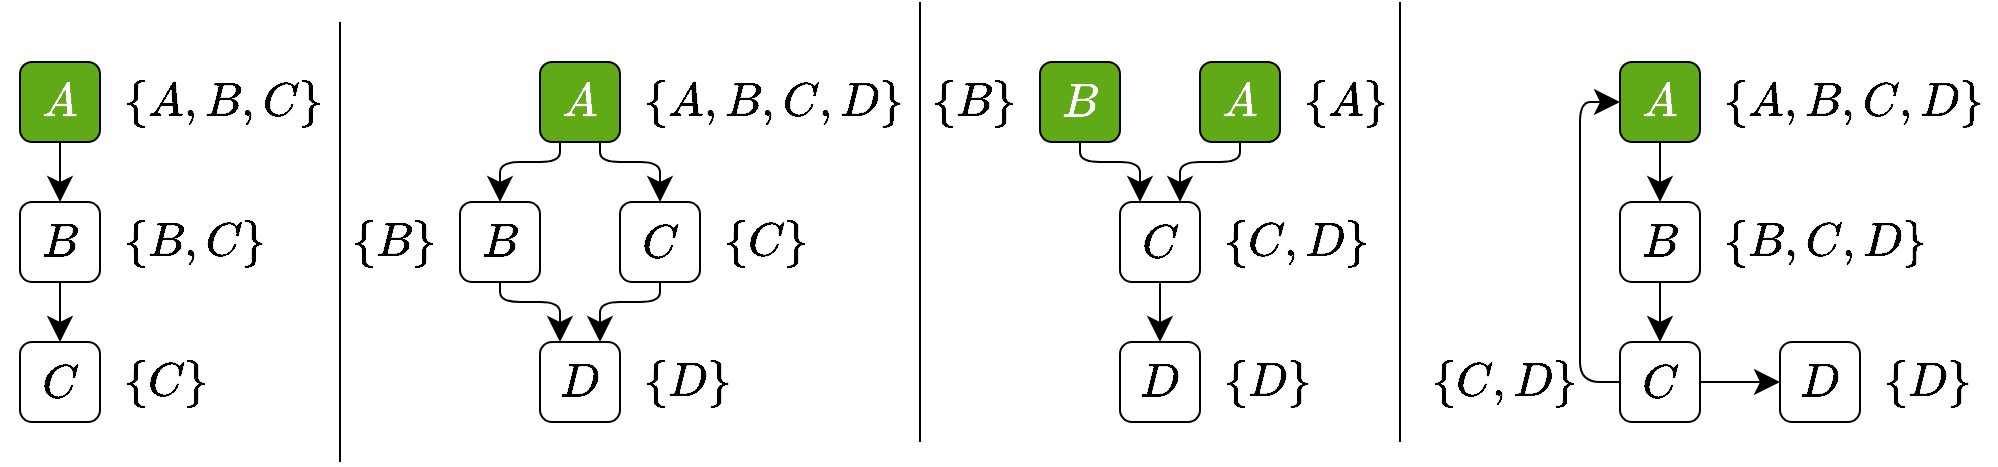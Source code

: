 <mxfile version="13.9.9" type="device"><diagram id="Cxy-oAZrzOLBAlKcDHfx" name="Page-1"><mxGraphModel dx="1278" dy="1136" grid="1" gridSize="10" guides="1" tooltips="1" connect="1" arrows="1" fold="1" page="1" pageScale="1" pageWidth="850" pageHeight="1100" math="1" shadow="0"><root><mxCell id="0"/><mxCell id="1" parent="0"/><mxCell id="VRymAEyvyEHkhmnDbjB--32" style="edgeStyle=orthogonalEdgeStyle;rounded=1;orthogonalLoop=1;jettySize=auto;html=1;exitX=0.5;exitY=1;exitDx=0;exitDy=0;entryX=0.5;entryY=0;entryDx=0;entryDy=0;endSize=10;fontSize=20;" edge="1" parent="1" source="VRymAEyvyEHkhmnDbjB--2" target="VRymAEyvyEHkhmnDbjB--4"><mxGeometry relative="1" as="geometry"/></mxCell><mxCell id="VRymAEyvyEHkhmnDbjB--2" value="$$A$$" style="rounded=1;whiteSpace=wrap;html=1;fontSize=20;fillColor=#60a917;fontColor=#ffffff;" vertex="1" parent="1"><mxGeometry x="150" y="80" width="40" height="40" as="geometry"/></mxCell><mxCell id="VRymAEyvyEHkhmnDbjB--3" value="$$\{A,B,C\}$$" style="text;html=1;strokeColor=none;fillColor=none;align=left;verticalAlign=middle;whiteSpace=wrap;rounded=0;fontSize=20;" vertex="1" parent="1"><mxGeometry x="200" y="80" width="110" height="40" as="geometry"/></mxCell><mxCell id="VRymAEyvyEHkhmnDbjB--33" style="edgeStyle=orthogonalEdgeStyle;rounded=1;orthogonalLoop=1;jettySize=auto;html=1;exitX=0.5;exitY=1;exitDx=0;exitDy=0;entryX=0.5;entryY=0;entryDx=0;entryDy=0;endSize=10;fontSize=20;" edge="1" parent="1" source="VRymAEyvyEHkhmnDbjB--4" target="VRymAEyvyEHkhmnDbjB--6"><mxGeometry relative="1" as="geometry"/></mxCell><mxCell id="VRymAEyvyEHkhmnDbjB--4" value="$$B$$" style="rounded=1;whiteSpace=wrap;html=1;fontSize=20;" vertex="1" parent="1"><mxGeometry x="150" y="150" width="40" height="40" as="geometry"/></mxCell><mxCell id="VRymAEyvyEHkhmnDbjB--5" value="$$\{B,C\}$$" style="text;html=1;strokeColor=none;fillColor=none;align=left;verticalAlign=middle;whiteSpace=wrap;rounded=0;fontSize=20;" vertex="1" parent="1"><mxGeometry x="200" y="150" width="110" height="40" as="geometry"/></mxCell><mxCell id="VRymAEyvyEHkhmnDbjB--6" value="$$C$$" style="rounded=1;whiteSpace=wrap;html=1;fontSize=20;" vertex="1" parent="1"><mxGeometry x="150" y="220" width="40" height="40" as="geometry"/></mxCell><mxCell id="VRymAEyvyEHkhmnDbjB--7" value="$$\{C\}$$" style="text;html=1;strokeColor=none;fillColor=none;align=left;verticalAlign=middle;whiteSpace=wrap;rounded=0;fontSize=20;" vertex="1" parent="1"><mxGeometry x="200" y="220" width="110" height="40" as="geometry"/></mxCell><mxCell id="VRymAEyvyEHkhmnDbjB--15" style="edgeStyle=orthogonalEdgeStyle;rounded=1;orthogonalLoop=1;jettySize=auto;html=1;exitX=0.25;exitY=1;exitDx=0;exitDy=0;entryX=0.5;entryY=0;entryDx=0;entryDy=0;fontSize=20;endSize=10;" edge="1" parent="1" source="VRymAEyvyEHkhmnDbjB--8" target="VRymAEyvyEHkhmnDbjB--10"><mxGeometry relative="1" as="geometry"><Array as="points"><mxPoint x="420" y="130"/><mxPoint x="390" y="130"/></Array></mxGeometry></mxCell><mxCell id="VRymAEyvyEHkhmnDbjB--16" style="edgeStyle=orthogonalEdgeStyle;rounded=1;orthogonalLoop=1;jettySize=auto;html=1;exitX=0.75;exitY=1;exitDx=0;exitDy=0;entryX=0.5;entryY=0;entryDx=0;entryDy=0;fontSize=20;endSize=10;" edge="1" parent="1" source="VRymAEyvyEHkhmnDbjB--8" target="VRymAEyvyEHkhmnDbjB--12"><mxGeometry relative="1" as="geometry"><Array as="points"><mxPoint x="440" y="130"/><mxPoint x="470" y="130"/></Array></mxGeometry></mxCell><mxCell id="VRymAEyvyEHkhmnDbjB--8" value="$$A$$" style="rounded=1;whiteSpace=wrap;html=1;fontSize=20;fillColor=#60a917;fontColor=#ffffff;" vertex="1" parent="1"><mxGeometry x="410" y="80" width="40" height="40" as="geometry"/></mxCell><mxCell id="VRymAEyvyEHkhmnDbjB--9" value="$$\{A,B,C,D\}$$" style="text;html=1;strokeColor=none;fillColor=none;align=left;verticalAlign=middle;whiteSpace=wrap;rounded=0;fontSize=20;" vertex="1" parent="1"><mxGeometry x="460" y="80" width="110" height="40" as="geometry"/></mxCell><mxCell id="VRymAEyvyEHkhmnDbjB--18" style="edgeStyle=orthogonalEdgeStyle;rounded=1;orthogonalLoop=1;jettySize=auto;html=1;exitX=0.5;exitY=1;exitDx=0;exitDy=0;entryX=0.25;entryY=0;entryDx=0;entryDy=0;fontSize=20;endSize=10;" edge="1" parent="1" source="VRymAEyvyEHkhmnDbjB--10" target="VRymAEyvyEHkhmnDbjB--14"><mxGeometry relative="1" as="geometry"><Array as="points"><mxPoint x="390" y="200"/><mxPoint x="420" y="200"/></Array></mxGeometry></mxCell><mxCell id="VRymAEyvyEHkhmnDbjB--10" value="$$B$$" style="rounded=1;whiteSpace=wrap;html=1;fontSize=20;" vertex="1" parent="1"><mxGeometry x="370" y="150" width="40" height="40" as="geometry"/></mxCell><mxCell id="VRymAEyvyEHkhmnDbjB--11" value="$$\{B\}$$" style="text;html=1;strokeColor=none;fillColor=none;align=right;verticalAlign=middle;whiteSpace=wrap;rounded=0;fontSize=20;" vertex="1" parent="1"><mxGeometry x="310" y="150" width="50" height="40" as="geometry"/></mxCell><mxCell id="VRymAEyvyEHkhmnDbjB--17" style="edgeStyle=orthogonalEdgeStyle;rounded=1;orthogonalLoop=1;jettySize=auto;html=1;exitX=0.5;exitY=1;exitDx=0;exitDy=0;entryX=0.75;entryY=0;entryDx=0;entryDy=0;fontSize=20;endSize=10;" edge="1" parent="1" source="VRymAEyvyEHkhmnDbjB--12" target="VRymAEyvyEHkhmnDbjB--14"><mxGeometry relative="1" as="geometry"><Array as="points"><mxPoint x="470" y="200"/><mxPoint x="440" y="200"/></Array></mxGeometry></mxCell><mxCell id="VRymAEyvyEHkhmnDbjB--12" value="$$C$$" style="rounded=1;whiteSpace=wrap;html=1;fontSize=20;" vertex="1" parent="1"><mxGeometry x="450" y="150" width="40" height="40" as="geometry"/></mxCell><mxCell id="VRymAEyvyEHkhmnDbjB--13" value="$$\{C\}$$" style="text;html=1;strokeColor=none;fillColor=none;align=left;verticalAlign=middle;whiteSpace=wrap;rounded=0;fontSize=20;" vertex="1" parent="1"><mxGeometry x="500" y="150" width="60" height="40" as="geometry"/></mxCell><mxCell id="VRymAEyvyEHkhmnDbjB--14" value="$$D$$" style="rounded=1;whiteSpace=wrap;html=1;fontSize=20;" vertex="1" parent="1"><mxGeometry x="410" y="220" width="40" height="40" as="geometry"/></mxCell><mxCell id="VRymAEyvyEHkhmnDbjB--19" value="$$\{D\}$$" style="text;html=1;strokeColor=none;fillColor=none;align=left;verticalAlign=middle;whiteSpace=wrap;rounded=0;fontSize=20;" vertex="1" parent="1"><mxGeometry x="460" y="220" width="60" height="40" as="geometry"/></mxCell><mxCell id="VRymAEyvyEHkhmnDbjB--31" style="edgeStyle=orthogonalEdgeStyle;rounded=1;orthogonalLoop=1;jettySize=auto;html=1;exitX=0.5;exitY=1;exitDx=0;exitDy=0;entryX=0.75;entryY=0;entryDx=0;entryDy=0;endSize=10;fontSize=20;" edge="1" parent="1" source="VRymAEyvyEHkhmnDbjB--20" target="VRymAEyvyEHkhmnDbjB--25"><mxGeometry relative="1" as="geometry"><Array as="points"><mxPoint x="760" y="130"/><mxPoint x="730" y="130"/></Array></mxGeometry></mxCell><mxCell id="VRymAEyvyEHkhmnDbjB--20" value="$$A$$" style="rounded=1;whiteSpace=wrap;html=1;fontSize=20;fillColor=#60a917;fontColor=#ffffff;" vertex="1" parent="1"><mxGeometry x="740" y="80" width="40" height="40" as="geometry"/></mxCell><mxCell id="VRymAEyvyEHkhmnDbjB--21" value="$$\{A\}$$" style="text;html=1;strokeColor=none;fillColor=none;align=left;verticalAlign=middle;whiteSpace=wrap;rounded=0;fontSize=20;" vertex="1" parent="1"><mxGeometry x="790" y="80" width="50" height="40" as="geometry"/></mxCell><mxCell id="VRymAEyvyEHkhmnDbjB--30" style="edgeStyle=orthogonalEdgeStyle;rounded=1;orthogonalLoop=1;jettySize=auto;html=1;exitX=0.5;exitY=1;exitDx=0;exitDy=0;entryX=0.25;entryY=0;entryDx=0;entryDy=0;endSize=10;fontSize=20;" edge="1" parent="1" source="VRymAEyvyEHkhmnDbjB--22" target="VRymAEyvyEHkhmnDbjB--25"><mxGeometry relative="1" as="geometry"><Array as="points"><mxPoint x="680" y="130"/><mxPoint x="710" y="130"/></Array></mxGeometry></mxCell><mxCell id="VRymAEyvyEHkhmnDbjB--22" value="$$B$$" style="rounded=1;whiteSpace=wrap;html=1;fontSize=20;fillColor=#60a917;fontColor=#ffffff;" vertex="1" parent="1"><mxGeometry x="660" y="80" width="40" height="40" as="geometry"/></mxCell><mxCell id="VRymAEyvyEHkhmnDbjB--23" value="$$\{B\}$$" style="text;html=1;strokeColor=none;fillColor=none;align=right;verticalAlign=middle;whiteSpace=wrap;rounded=0;fontSize=20;" vertex="1" parent="1"><mxGeometry x="600" y="80" width="50" height="40" as="geometry"/></mxCell><mxCell id="VRymAEyvyEHkhmnDbjB--29" style="edgeStyle=orthogonalEdgeStyle;rounded=1;orthogonalLoop=1;jettySize=auto;html=1;exitX=0.5;exitY=1;exitDx=0;exitDy=0;entryX=0.5;entryY=0;entryDx=0;entryDy=0;endSize=10;fontSize=20;" edge="1" parent="1" source="VRymAEyvyEHkhmnDbjB--25" target="VRymAEyvyEHkhmnDbjB--27"><mxGeometry relative="1" as="geometry"/></mxCell><mxCell id="VRymAEyvyEHkhmnDbjB--25" value="$$C$$" style="rounded=1;whiteSpace=wrap;html=1;fontSize=20;" vertex="1" parent="1"><mxGeometry x="700" y="150" width="40" height="40" as="geometry"/></mxCell><mxCell id="VRymAEyvyEHkhmnDbjB--26" value="$$\{C, D\}$$" style="text;html=1;strokeColor=none;fillColor=none;align=left;verticalAlign=middle;whiteSpace=wrap;rounded=0;fontSize=20;" vertex="1" parent="1"><mxGeometry x="750" y="150" width="60" height="40" as="geometry"/></mxCell><mxCell id="VRymAEyvyEHkhmnDbjB--27" value="$$D$$" style="rounded=1;whiteSpace=wrap;html=1;fontSize=20;" vertex="1" parent="1"><mxGeometry x="700" y="220" width="40" height="40" as="geometry"/></mxCell><mxCell id="VRymAEyvyEHkhmnDbjB--28" value="$$\{D\}$$" style="text;html=1;strokeColor=none;fillColor=none;align=left;verticalAlign=middle;whiteSpace=wrap;rounded=0;fontSize=20;" vertex="1" parent="1"><mxGeometry x="750" y="220" width="60" height="40" as="geometry"/></mxCell><mxCell id="VRymAEyvyEHkhmnDbjB--34" value="" style="endArrow=none;html=1;fontSize=20;" edge="1" parent="1"><mxGeometry width="50" height="50" relative="1" as="geometry"><mxPoint x="310" y="280" as="sourcePoint"/><mxPoint x="310" y="60" as="targetPoint"/></mxGeometry></mxCell><mxCell id="VRymAEyvyEHkhmnDbjB--35" value="" style="endArrow=none;html=1;fontSize=20;" edge="1" parent="1"><mxGeometry width="50" height="50" relative="1" as="geometry"><mxPoint x="600" y="270" as="sourcePoint"/><mxPoint x="600" y="50" as="targetPoint"/></mxGeometry></mxCell><mxCell id="VRymAEyvyEHkhmnDbjB--36" value="" style="endArrow=none;html=1;fontSize=20;" edge="1" parent="1"><mxGeometry width="50" height="50" relative="1" as="geometry"><mxPoint x="840" y="270.0" as="sourcePoint"/><mxPoint x="840" y="50" as="targetPoint"/></mxGeometry></mxCell><mxCell id="VRymAEyvyEHkhmnDbjB--42" style="edgeStyle=orthogonalEdgeStyle;rounded=1;orthogonalLoop=1;jettySize=auto;html=1;exitX=0.5;exitY=1;exitDx=0;exitDy=0;entryX=0.5;entryY=0;entryDx=0;entryDy=0;endSize=10;fontSize=20;" edge="1" parent="1" source="VRymAEyvyEHkhmnDbjB--37" target="VRymAEyvyEHkhmnDbjB--40"><mxGeometry relative="1" as="geometry"/></mxCell><mxCell id="VRymAEyvyEHkhmnDbjB--37" value="$$A$$" style="rounded=1;whiteSpace=wrap;html=1;fontSize=20;fillColor=#60a917;fontColor=#ffffff;" vertex="1" parent="1"><mxGeometry x="950" y="80" width="40" height="40" as="geometry"/></mxCell><mxCell id="VRymAEyvyEHkhmnDbjB--38" value="$$\{A,B,C,D\}$$" style="text;html=1;strokeColor=none;fillColor=none;align=left;verticalAlign=middle;whiteSpace=wrap;rounded=0;fontSize=20;" vertex="1" parent="1"><mxGeometry x="1000" y="80" width="50" height="40" as="geometry"/></mxCell><mxCell id="VRymAEyvyEHkhmnDbjB--43" style="edgeStyle=orthogonalEdgeStyle;rounded=1;orthogonalLoop=1;jettySize=auto;html=1;exitX=0.5;exitY=1;exitDx=0;exitDy=0;entryX=0.5;entryY=0;entryDx=0;entryDy=0;endSize=10;fontSize=20;" edge="1" parent="1" source="VRymAEyvyEHkhmnDbjB--40" target="VRymAEyvyEHkhmnDbjB--41"><mxGeometry relative="1" as="geometry"/></mxCell><mxCell id="VRymAEyvyEHkhmnDbjB--40" value="$$B$$" style="rounded=1;whiteSpace=wrap;html=1;fontSize=20;" vertex="1" parent="1"><mxGeometry x="950" y="150" width="40" height="40" as="geometry"/></mxCell><mxCell id="VRymAEyvyEHkhmnDbjB--45" style="edgeStyle=orthogonalEdgeStyle;rounded=1;orthogonalLoop=1;jettySize=auto;html=1;exitX=1;exitY=0.5;exitDx=0;exitDy=0;entryX=0;entryY=0.5;entryDx=0;entryDy=0;endSize=10;fontSize=20;" edge="1" parent="1" source="VRymAEyvyEHkhmnDbjB--41" target="VRymAEyvyEHkhmnDbjB--44"><mxGeometry relative="1" as="geometry"/></mxCell><mxCell id="VRymAEyvyEHkhmnDbjB--46" style="edgeStyle=orthogonalEdgeStyle;rounded=1;orthogonalLoop=1;jettySize=auto;html=1;exitX=0;exitY=0.5;exitDx=0;exitDy=0;entryX=0;entryY=0.5;entryDx=0;entryDy=0;endSize=10;fontSize=20;" edge="1" parent="1" source="VRymAEyvyEHkhmnDbjB--41" target="VRymAEyvyEHkhmnDbjB--37"><mxGeometry relative="1" as="geometry"><Array as="points"><mxPoint x="930" y="240"/><mxPoint x="930" y="100"/></Array></mxGeometry></mxCell><mxCell id="VRymAEyvyEHkhmnDbjB--41" value="$$C$$" style="rounded=1;whiteSpace=wrap;html=1;fontSize=20;" vertex="1" parent="1"><mxGeometry x="950" y="220" width="40" height="40" as="geometry"/></mxCell><mxCell id="VRymAEyvyEHkhmnDbjB--44" value="$$D$$" style="rounded=1;whiteSpace=wrap;html=1;fontSize=20;" vertex="1" parent="1"><mxGeometry x="1030" y="220" width="40" height="40" as="geometry"/></mxCell><mxCell id="VRymAEyvyEHkhmnDbjB--47" value="$$\{B,C,D\}$$" style="text;html=1;strokeColor=none;fillColor=none;align=left;verticalAlign=middle;whiteSpace=wrap;rounded=0;fontSize=20;" vertex="1" parent="1"><mxGeometry x="1000" y="150" width="50" height="40" as="geometry"/></mxCell><mxCell id="VRymAEyvyEHkhmnDbjB--48" value="$$\{D\}$$" style="text;html=1;strokeColor=none;fillColor=none;align=left;verticalAlign=middle;whiteSpace=wrap;rounded=0;fontSize=20;" vertex="1" parent="1"><mxGeometry x="1080" y="220" width="50" height="40" as="geometry"/></mxCell><mxCell id="VRymAEyvyEHkhmnDbjB--49" value="$$\{C,D\}$$" style="text;html=1;strokeColor=none;fillColor=none;align=right;verticalAlign=middle;whiteSpace=wrap;rounded=0;fontSize=20;" vertex="1" parent="1"><mxGeometry x="880" y="220" width="50" height="40" as="geometry"/></mxCell></root></mxGraphModel></diagram></mxfile>